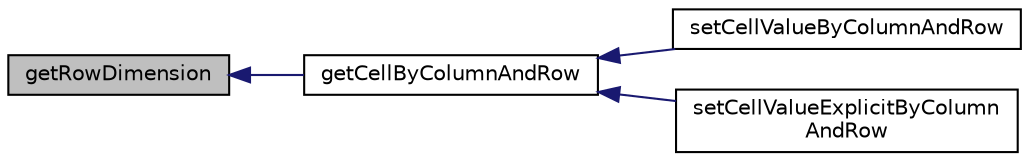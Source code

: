 digraph "getRowDimension"
{
  edge [fontname="Helvetica",fontsize="10",labelfontname="Helvetica",labelfontsize="10"];
  node [fontname="Helvetica",fontsize="10",shape=record];
  rankdir="LR";
  Node388 [label="getRowDimension",height=0.2,width=0.4,color="black", fillcolor="grey75", style="filled", fontcolor="black"];
  Node388 -> Node389 [dir="back",color="midnightblue",fontsize="10",style="solid",fontname="Helvetica"];
  Node389 [label="getCellByColumnAndRow",height=0.2,width=0.4,color="black", fillcolor="white", style="filled",URL="$class_p_h_p_excel___worksheet.html#a90328afbe800129e347e4252f7f73270"];
  Node389 -> Node390 [dir="back",color="midnightblue",fontsize="10",style="solid",fontname="Helvetica"];
  Node390 [label="setCellValueByColumnAndRow",height=0.2,width=0.4,color="black", fillcolor="white", style="filled",URL="$class_p_h_p_excel___worksheet.html#a7f04970c0f367366ec42f137b00f2855"];
  Node389 -> Node391 [dir="back",color="midnightblue",fontsize="10",style="solid",fontname="Helvetica"];
  Node391 [label="setCellValueExplicitByColumn\lAndRow",height=0.2,width=0.4,color="black", fillcolor="white", style="filled",URL="$class_p_h_p_excel___worksheet.html#a87fa06db4e88dad4f302b25da1b5a551"];
}
